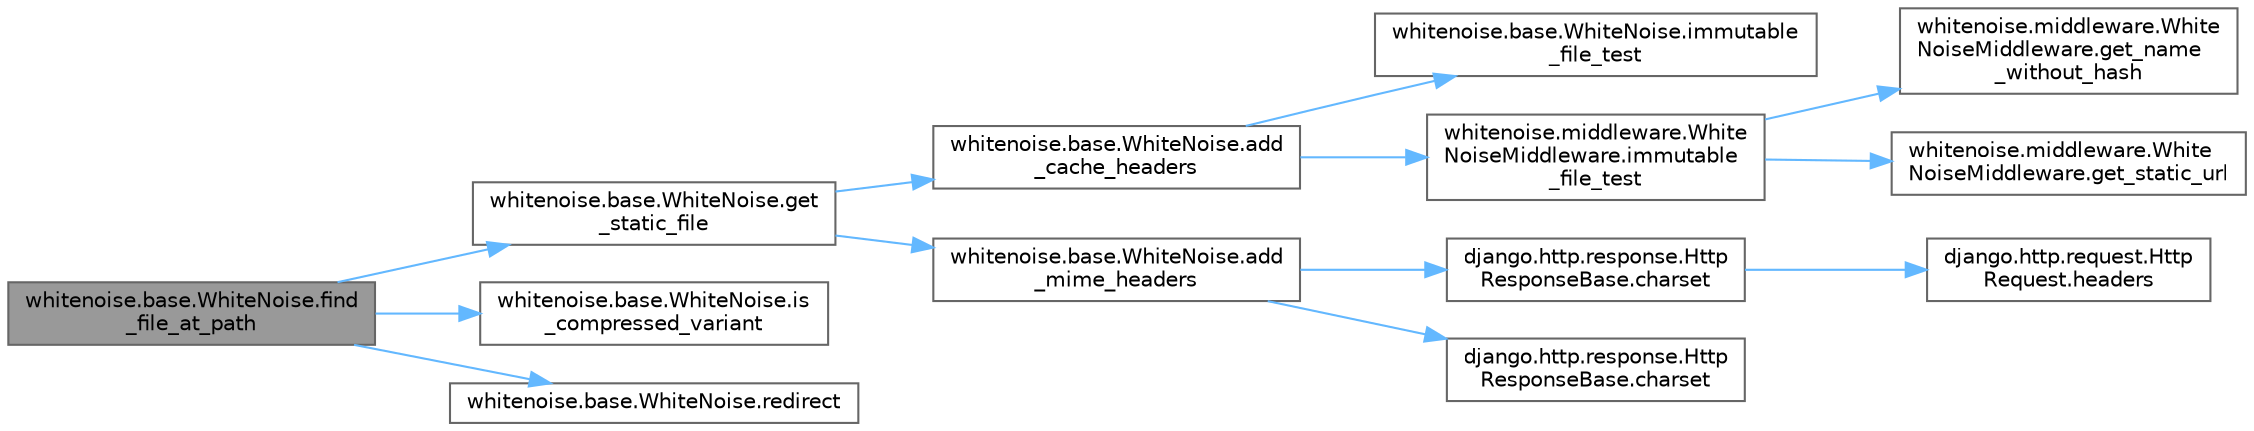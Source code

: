 digraph "whitenoise.base.WhiteNoise.find_file_at_path"
{
 // LATEX_PDF_SIZE
  bgcolor="transparent";
  edge [fontname=Helvetica,fontsize=10,labelfontname=Helvetica,labelfontsize=10];
  node [fontname=Helvetica,fontsize=10,shape=box,height=0.2,width=0.4];
  rankdir="LR";
  Node1 [id="Node000001",label="whitenoise.base.WhiteNoise.find\l_file_at_path",height=0.2,width=0.4,color="gray40", fillcolor="grey60", style="filled", fontcolor="black",tooltip=" "];
  Node1 -> Node2 [id="edge1_Node000001_Node000002",color="steelblue1",style="solid",tooltip=" "];
  Node2 [id="Node000002",label="whitenoise.base.WhiteNoise.get\l_static_file",height=0.2,width=0.4,color="grey40", fillcolor="white", style="filled",URL="$classwhitenoise_1_1base_1_1_white_noise.html#a27e7bc1a45407fe44a93873866e68c33",tooltip=" "];
  Node2 -> Node3 [id="edge2_Node000002_Node000003",color="steelblue1",style="solid",tooltip=" "];
  Node3 [id="Node000003",label="whitenoise.base.WhiteNoise.add\l_cache_headers",height=0.2,width=0.4,color="grey40", fillcolor="white", style="filled",URL="$classwhitenoise_1_1base_1_1_white_noise.html#a919e6f791c0e72db435eabc03e6571de",tooltip=" "];
  Node3 -> Node4 [id="edge3_Node000003_Node000004",color="steelblue1",style="solid",tooltip=" "];
  Node4 [id="Node000004",label="whitenoise.base.WhiteNoise.immutable\l_file_test",height=0.2,width=0.4,color="grey40", fillcolor="white", style="filled",URL="$classwhitenoise_1_1base_1_1_white_noise.html#a54a32144a0b45920944ce40620006d02",tooltip=" "];
  Node3 -> Node5 [id="edge4_Node000003_Node000005",color="steelblue1",style="solid",tooltip=" "];
  Node5 [id="Node000005",label="whitenoise.middleware.White\lNoiseMiddleware.immutable\l_file_test",height=0.2,width=0.4,color="grey40", fillcolor="white", style="filled",URL="$classwhitenoise_1_1middleware_1_1_white_noise_middleware.html#a308c30e084447783bc2c6a8d5d4996bf",tooltip=" "];
  Node5 -> Node6 [id="edge5_Node000005_Node000006",color="steelblue1",style="solid",tooltip=" "];
  Node6 [id="Node000006",label="whitenoise.middleware.White\lNoiseMiddleware.get_name\l_without_hash",height=0.2,width=0.4,color="grey40", fillcolor="white", style="filled",URL="$classwhitenoise_1_1middleware_1_1_white_noise_middleware.html#ac9d5b1029fbaf44868267286489c5e5d",tooltip=" "];
  Node5 -> Node7 [id="edge6_Node000005_Node000007",color="steelblue1",style="solid",tooltip=" "];
  Node7 [id="Node000007",label="whitenoise.middleware.White\lNoiseMiddleware.get_static_url",height=0.2,width=0.4,color="grey40", fillcolor="white", style="filled",URL="$classwhitenoise_1_1middleware_1_1_white_noise_middleware.html#aa2a539252005124dfc07dd87bc0ad6cd",tooltip=" "];
  Node2 -> Node8 [id="edge7_Node000002_Node000008",color="steelblue1",style="solid",tooltip=" "];
  Node8 [id="Node000008",label="whitenoise.base.WhiteNoise.add\l_mime_headers",height=0.2,width=0.4,color="grey40", fillcolor="white", style="filled",URL="$classwhitenoise_1_1base_1_1_white_noise.html#ab16c4487385361771d8eca4328ae9ff2",tooltip=" "];
  Node8 -> Node9 [id="edge8_Node000008_Node000009",color="steelblue1",style="solid",tooltip=" "];
  Node9 [id="Node000009",label="django.http.response.Http\lResponseBase.charset",height=0.2,width=0.4,color="grey40", fillcolor="white", style="filled",URL="$classdjango_1_1http_1_1response_1_1_http_response_base.html#a48edd5665d50646326793caeba138302",tooltip=" "];
  Node9 -> Node10 [id="edge9_Node000009_Node000010",color="steelblue1",style="solid",tooltip=" "];
  Node10 [id="Node000010",label="django.http.request.Http\lRequest.headers",height=0.2,width=0.4,color="grey40", fillcolor="white", style="filled",URL="$classdjango_1_1http_1_1request_1_1_http_request.html#a757d86c06e163aa94180817723ce1b9c",tooltip=" "];
  Node8 -> Node11 [id="edge10_Node000008_Node000011",color="steelblue1",style="solid",tooltip=" "];
  Node11 [id="Node000011",label="django.http.response.Http\lResponseBase.charset",height=0.2,width=0.4,color="grey40", fillcolor="white", style="filled",URL="$classdjango_1_1http_1_1response_1_1_http_response_base.html#a412ca2bf95e90cddc867e5c96749d3d0",tooltip=" "];
  Node1 -> Node12 [id="edge11_Node000001_Node000012",color="steelblue1",style="solid",tooltip=" "];
  Node12 [id="Node000012",label="whitenoise.base.WhiteNoise.is\l_compressed_variant",height=0.2,width=0.4,color="grey40", fillcolor="white", style="filled",URL="$classwhitenoise_1_1base_1_1_white_noise.html#ad6fa78e4976de6b6b802ac31feaceba0",tooltip=" "];
  Node1 -> Node13 [id="edge12_Node000001_Node000013",color="steelblue1",style="solid",tooltip=" "];
  Node13 [id="Node000013",label="whitenoise.base.WhiteNoise.redirect",height=0.2,width=0.4,color="grey40", fillcolor="white", style="filled",URL="$classwhitenoise_1_1base_1_1_white_noise.html#ab7b52baf40d0bac18c917d4be9e9332d",tooltip=" "];
}
